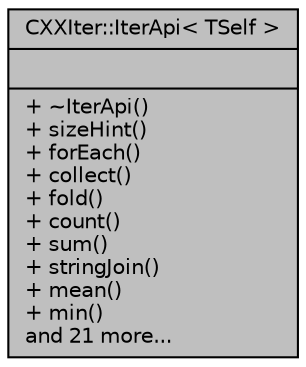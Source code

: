 digraph "CXXIter::IterApi&lt; TSelf &gt;"
{
 // INTERACTIVE_SVG=YES
 // LATEX_PDF_SIZE
  bgcolor="transparent";
  edge [fontname="Helvetica",fontsize="10",labelfontname="Helvetica",labelfontsize="10"];
  node [fontname="Helvetica",fontsize="10",shape=record];
  Node1 [label="{CXXIter::IterApi\< TSelf \>\n||+ ~IterApi()\l+ sizeHint()\l+ forEach()\l+ collect()\l+ fold()\l+ count()\l+ sum()\l+ stringJoin()\l+ mean()\l+ min()\land 21 more...\l}",height=0.2,width=0.4,color="black", fillcolor="grey75", style="filled", fontcolor="black",tooltip="Public Iterator API surface."];
}
